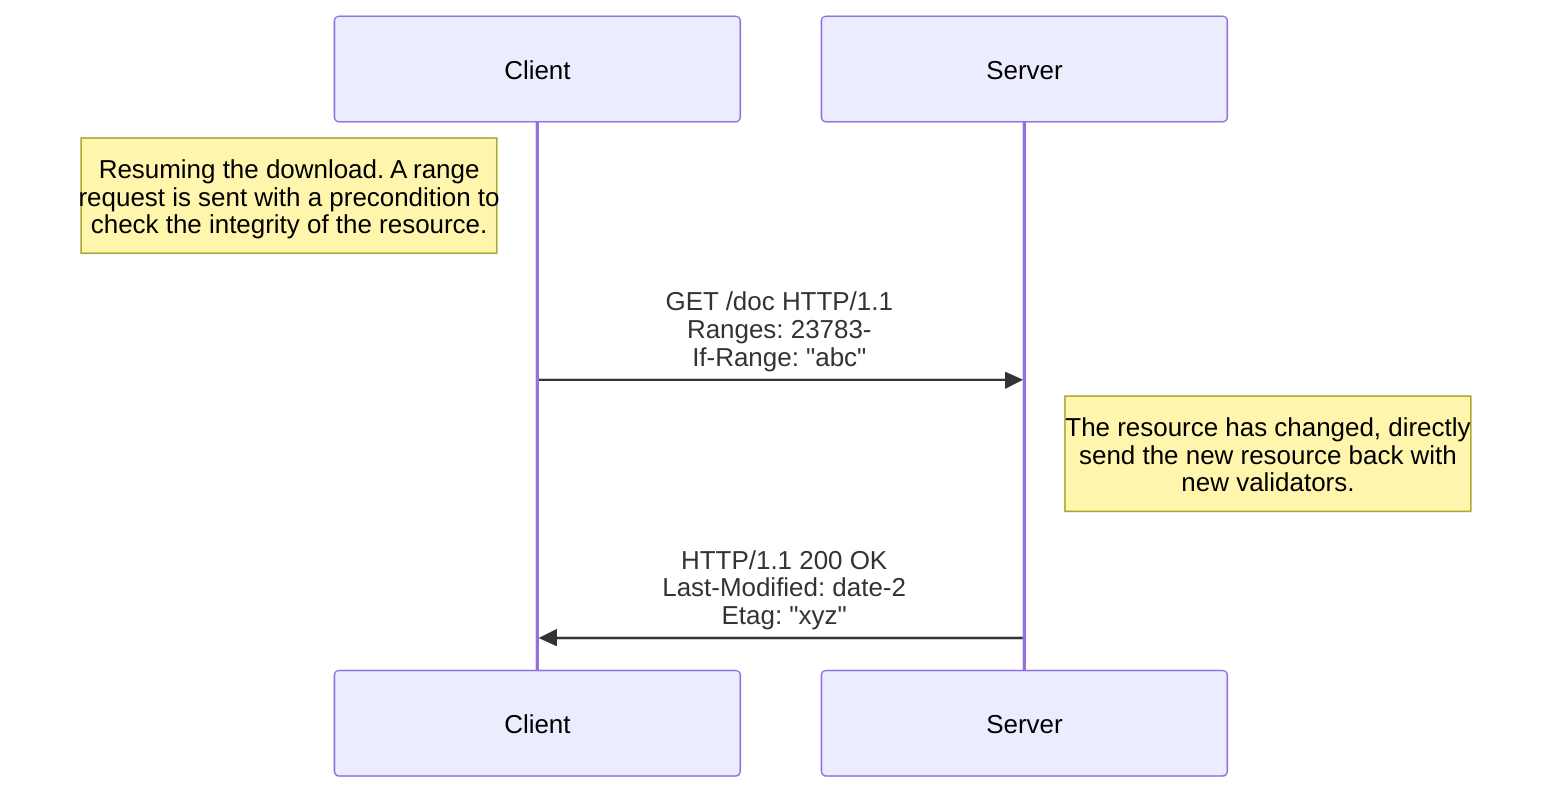%%{init: { "sequence": { "wrap": true, "width":250, "noteAlign": "center", "messageAlign": "center" }} }%%


sequenceDiagram
    participant Client
    participant Server

    Note left of Client: Resuming the download. A range request is sent with a precondition to check the integrity of the resource.
    Client->>Server: GET /doc HTTP/1.1<br/>Ranges: 23783-<br/>If-Range: "abc"
    Note right of Server: The resource has changed, directly send the new resource back with new validators.
    Server->>Client: HTTP/1.1 200 OK<br/>Last-Modified: date-2<br/>Etag: "xyz"
